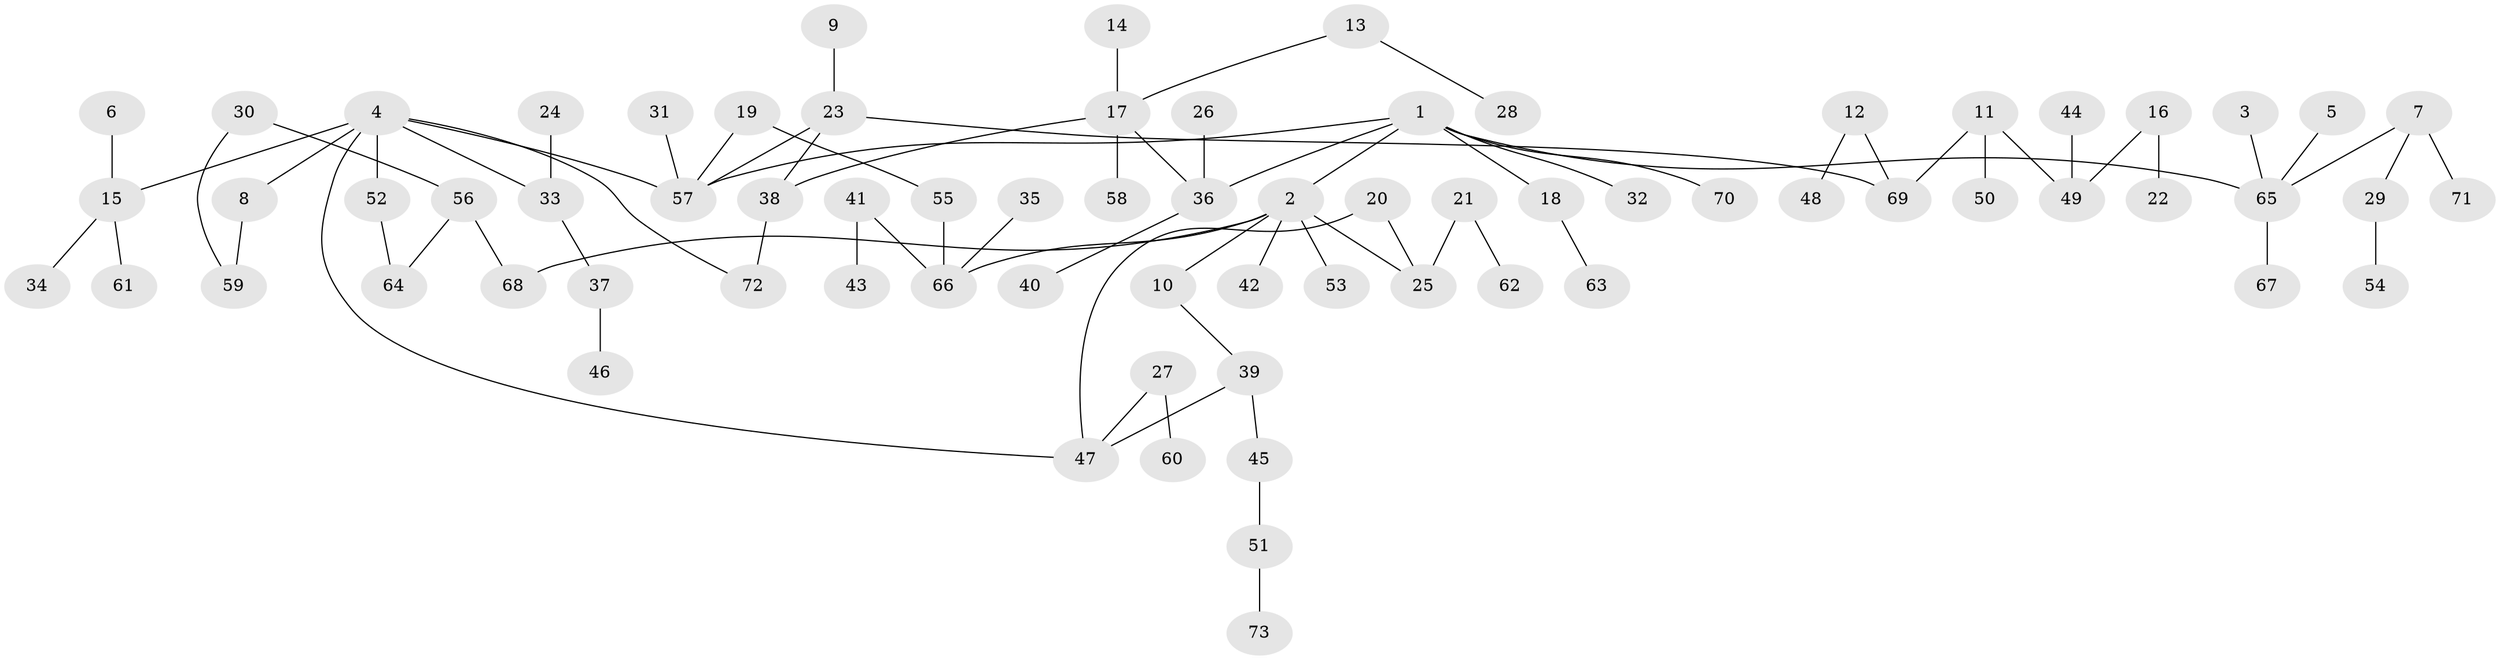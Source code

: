 // original degree distribution, {6: 0.0273972602739726, 4: 0.0547945205479452, 5: 0.0547945205479452, 7: 0.00684931506849315, 2: 0.2876712328767123, 1: 0.4452054794520548, 3: 0.1232876712328767}
// Generated by graph-tools (version 1.1) at 2025/36/03/04/25 23:36:03]
// undirected, 73 vertices, 79 edges
graph export_dot {
  node [color=gray90,style=filled];
  1;
  2;
  3;
  4;
  5;
  6;
  7;
  8;
  9;
  10;
  11;
  12;
  13;
  14;
  15;
  16;
  17;
  18;
  19;
  20;
  21;
  22;
  23;
  24;
  25;
  26;
  27;
  28;
  29;
  30;
  31;
  32;
  33;
  34;
  35;
  36;
  37;
  38;
  39;
  40;
  41;
  42;
  43;
  44;
  45;
  46;
  47;
  48;
  49;
  50;
  51;
  52;
  53;
  54;
  55;
  56;
  57;
  58;
  59;
  60;
  61;
  62;
  63;
  64;
  65;
  66;
  67;
  68;
  69;
  70;
  71;
  72;
  73;
  1 -- 2 [weight=1.0];
  1 -- 18 [weight=1.0];
  1 -- 32 [weight=1.0];
  1 -- 36 [weight=1.0];
  1 -- 57 [weight=1.0];
  1 -- 65 [weight=1.0];
  1 -- 70 [weight=1.0];
  2 -- 10 [weight=1.0];
  2 -- 25 [weight=1.0];
  2 -- 42 [weight=1.0];
  2 -- 53 [weight=1.0];
  2 -- 66 [weight=1.0];
  2 -- 68 [weight=2.0];
  3 -- 65 [weight=1.0];
  4 -- 8 [weight=1.0];
  4 -- 15 [weight=1.0];
  4 -- 33 [weight=1.0];
  4 -- 47 [weight=1.0];
  4 -- 52 [weight=1.0];
  4 -- 57 [weight=1.0];
  4 -- 72 [weight=1.0];
  5 -- 65 [weight=1.0];
  6 -- 15 [weight=1.0];
  7 -- 29 [weight=1.0];
  7 -- 65 [weight=1.0];
  7 -- 71 [weight=1.0];
  8 -- 59 [weight=1.0];
  9 -- 23 [weight=1.0];
  10 -- 39 [weight=1.0];
  11 -- 49 [weight=1.0];
  11 -- 50 [weight=1.0];
  11 -- 69 [weight=1.0];
  12 -- 48 [weight=1.0];
  12 -- 69 [weight=1.0];
  13 -- 17 [weight=1.0];
  13 -- 28 [weight=1.0];
  14 -- 17 [weight=1.0];
  15 -- 34 [weight=1.0];
  15 -- 61 [weight=1.0];
  16 -- 22 [weight=1.0];
  16 -- 49 [weight=1.0];
  17 -- 36 [weight=1.0];
  17 -- 38 [weight=1.0];
  17 -- 58 [weight=1.0];
  18 -- 63 [weight=1.0];
  19 -- 55 [weight=1.0];
  19 -- 57 [weight=1.0];
  20 -- 25 [weight=1.0];
  20 -- 47 [weight=1.0];
  21 -- 25 [weight=1.0];
  21 -- 62 [weight=1.0];
  23 -- 38 [weight=1.0];
  23 -- 57 [weight=1.0];
  23 -- 69 [weight=1.0];
  24 -- 33 [weight=1.0];
  26 -- 36 [weight=1.0];
  27 -- 47 [weight=1.0];
  27 -- 60 [weight=1.0];
  29 -- 54 [weight=1.0];
  30 -- 56 [weight=1.0];
  30 -- 59 [weight=1.0];
  31 -- 57 [weight=1.0];
  33 -- 37 [weight=1.0];
  35 -- 66 [weight=1.0];
  36 -- 40 [weight=1.0];
  37 -- 46 [weight=1.0];
  38 -- 72 [weight=1.0];
  39 -- 45 [weight=1.0];
  39 -- 47 [weight=1.0];
  41 -- 43 [weight=1.0];
  41 -- 66 [weight=1.0];
  44 -- 49 [weight=1.0];
  45 -- 51 [weight=1.0];
  51 -- 73 [weight=1.0];
  52 -- 64 [weight=1.0];
  55 -- 66 [weight=1.0];
  56 -- 64 [weight=1.0];
  56 -- 68 [weight=1.0];
  65 -- 67 [weight=1.0];
}
